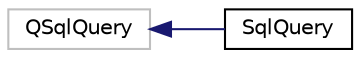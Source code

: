 digraph "Graphical Class Hierarchy"
{
  edge [fontname="Helvetica",fontsize="10",labelfontname="Helvetica",labelfontsize="10"];
  node [fontname="Helvetica",fontsize="10",shape=record];
  rankdir="LR";
  Node9 [label="QSqlQuery",height=0.2,width=0.4,color="grey75", fillcolor="white", style="filled"];
  Node9 -> Node0 [dir="back",color="midnightblue",fontsize="10",style="solid",fontname="Helvetica"];
  Node0 [label="SqlQuery",height=0.2,width=0.4,color="black", fillcolor="white", style="filled",URL="$class_sql_query.html",tooltip="The SqlQuery class was created to facilitate integration with SqlDataBaseStorage and manipulation to ..."];
}
